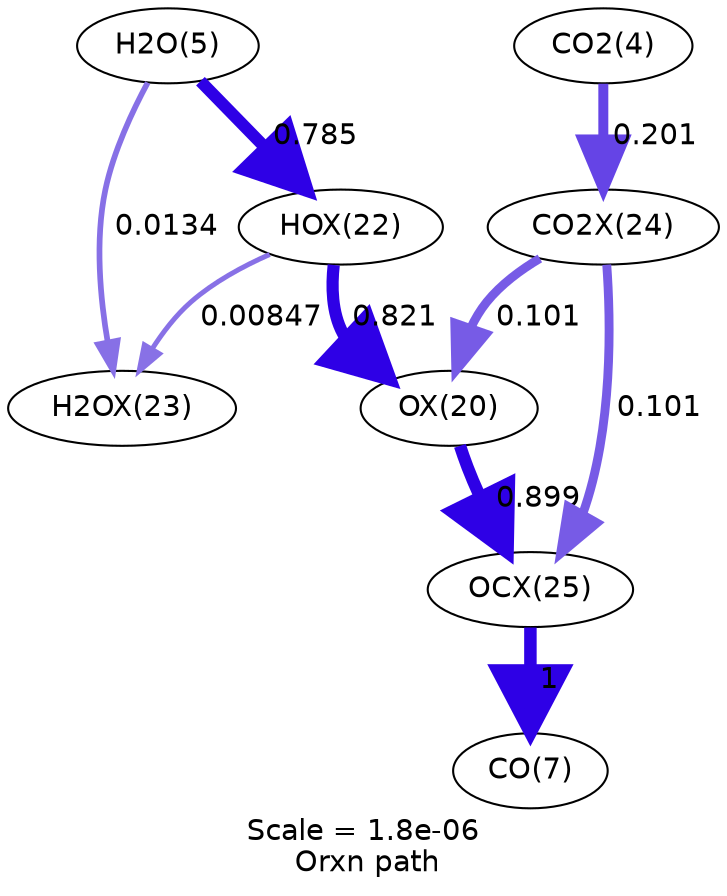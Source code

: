 digraph reaction_paths {
center=1;
s26 -> s24[fontname="Helvetica", style="setlinewidth(5.85)", arrowsize=2.93, color="0.7, 1.32, 0.9"
, label=" 0.821"];
s24 -> s29[fontname="Helvetica", style="setlinewidth(5.92)", arrowsize=2.96, color="0.7, 1.4, 0.9"
, label=" 0.899"];
s28 -> s24[fontname="Helvetica", style="setlinewidth(4.27)", arrowsize=2.13, color="0.7, 0.601, 0.9"
, label=" 0.101"];
s6 -> s26[fontname="Helvetica", style="setlinewidth(5.82)", arrowsize=2.91, color="0.7, 1.29, 0.9"
, label=" 0.785"];
s26 -> s27[fontname="Helvetica", style="setlinewidth(2.4)", arrowsize=1.2, color="0.7, 0.508, 0.9"
, label=" 0.00847"];
s6 -> s27[fontname="Helvetica", style="setlinewidth(2.75)", arrowsize=1.37, color="0.7, 0.513, 0.9"
, label=" 0.0134"];
s29 -> s8[fontname="Helvetica", style="setlinewidth(6)", arrowsize=3, color="0.7, 1.5, 0.9"
, label=" 1"];
s28 -> s29[fontname="Helvetica", style="setlinewidth(4.27)", arrowsize=2.13, color="0.7, 0.601, 0.9"
, label=" 0.101"];
s5 -> s28[fontname="Helvetica", style="setlinewidth(4.79)", arrowsize=2.39, color="0.7, 0.701, 0.9"
, label=" 0.201"];
s5 [ fontname="Helvetica", label="CO2(4)"];
s6 [ fontname="Helvetica", label="H2O(5)"];
s8 [ fontname="Helvetica", label="CO(7)"];
s24 [ fontname="Helvetica", label="OX(20)"];
s26 [ fontname="Helvetica", label="HOX(22)"];
s27 [ fontname="Helvetica", label="H2OX(23)"];
s28 [ fontname="Helvetica", label="CO2X(24)"];
s29 [ fontname="Helvetica", label="OCX(25)"];
 label = "Scale = 1.8e-06\l Orxn path";
 fontname = "Helvetica";
}
